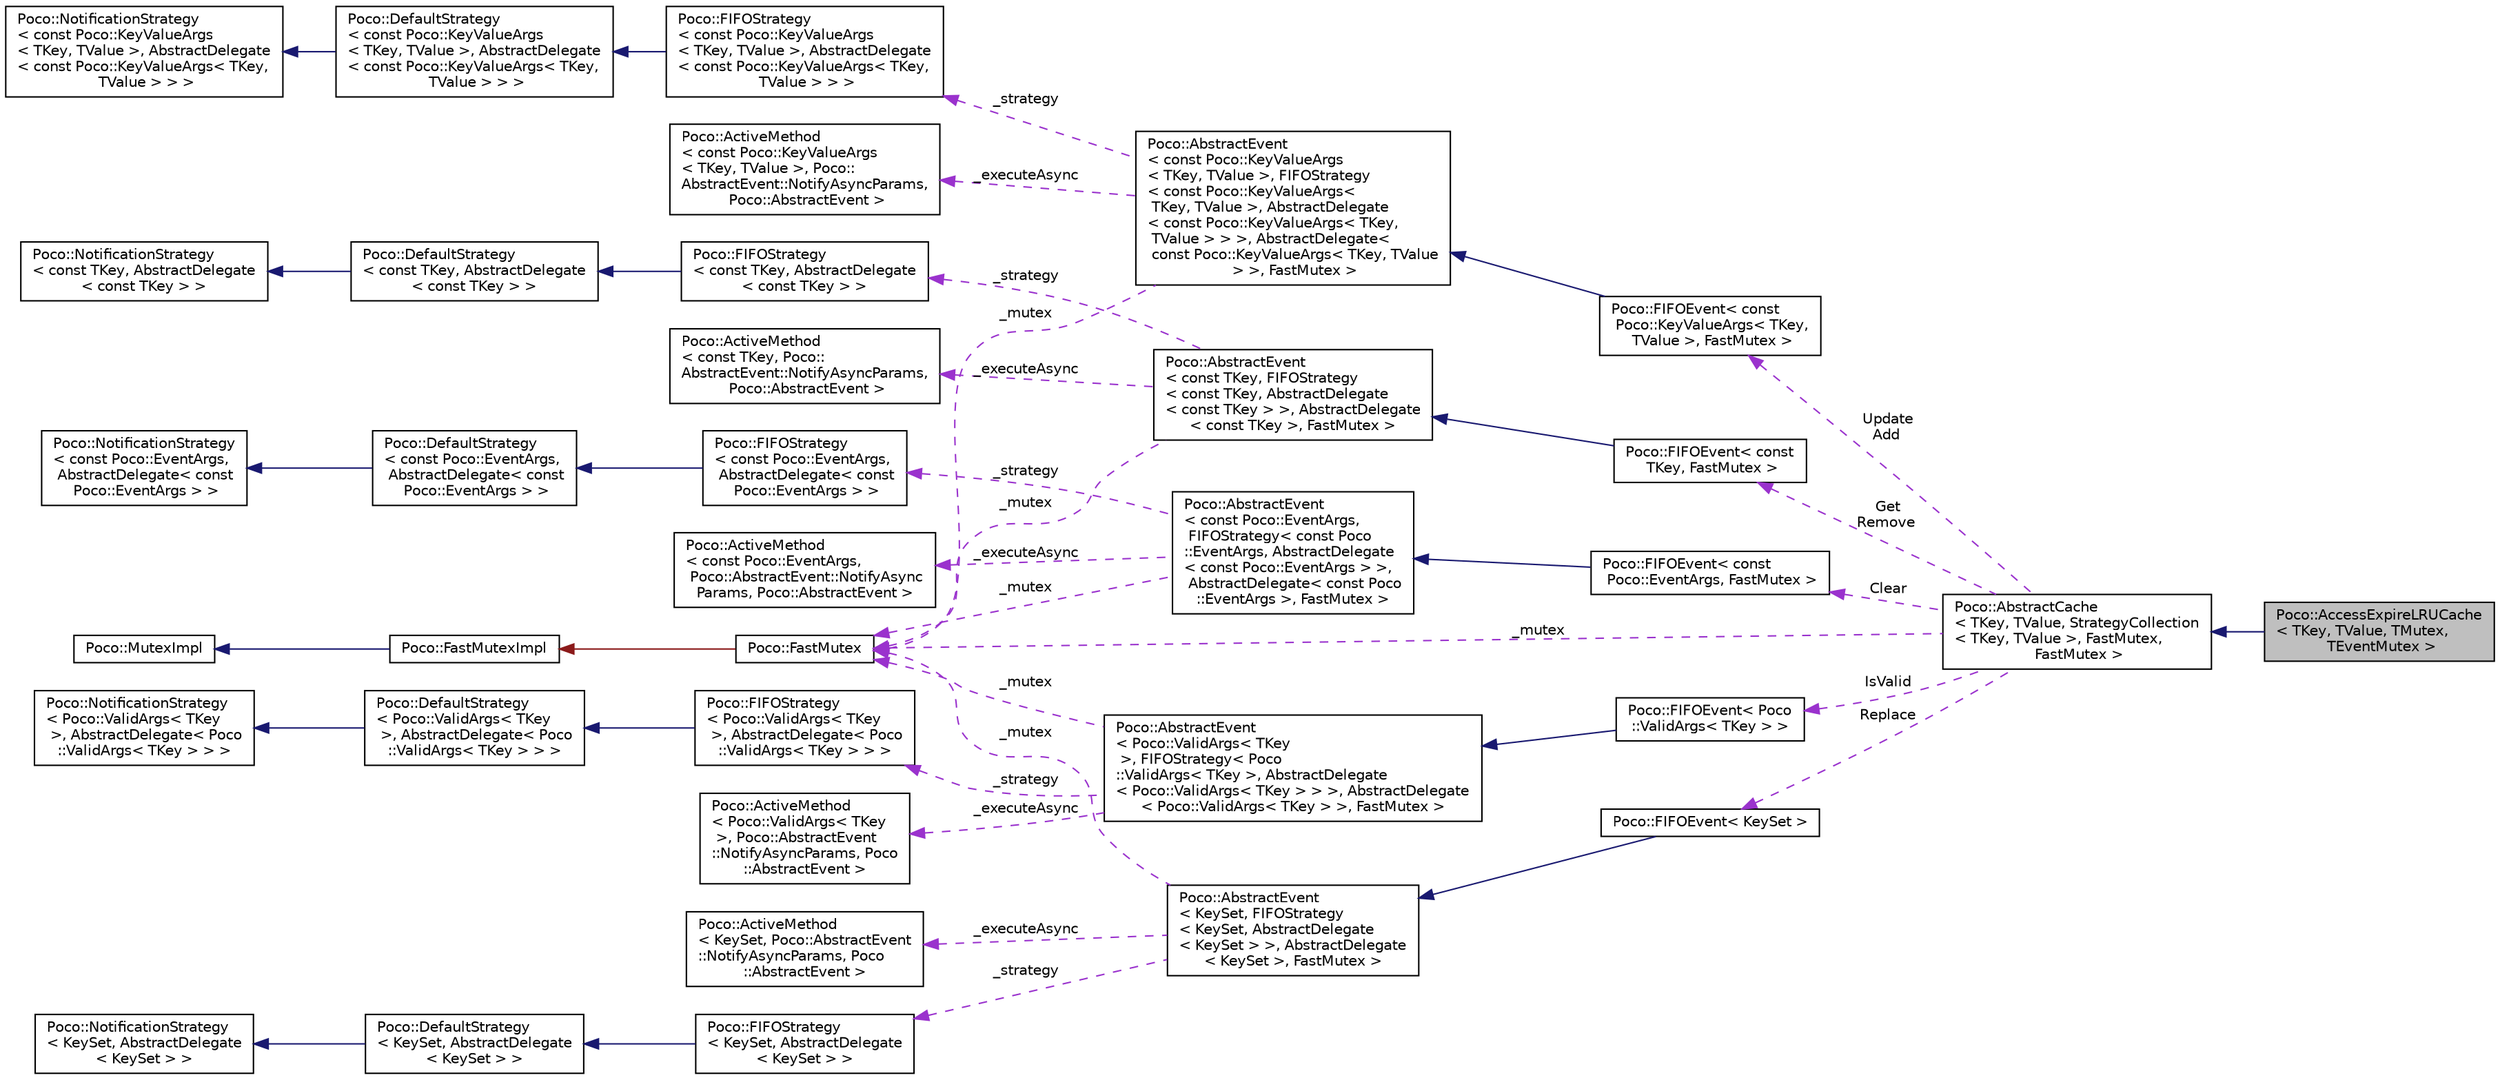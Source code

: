 digraph "Poco::AccessExpireLRUCache&lt; TKey, TValue, TMutex, TEventMutex &gt;"
{
 // LATEX_PDF_SIZE
  edge [fontname="Helvetica",fontsize="10",labelfontname="Helvetica",labelfontsize="10"];
  node [fontname="Helvetica",fontsize="10",shape=record];
  rankdir="LR";
  Node1 [label="Poco::AccessExpireLRUCache\l\< TKey, TValue, TMutex,\l TEventMutex \>",height=0.2,width=0.4,color="black", fillcolor="grey75", style="filled", fontcolor="black",tooltip=" "];
  Node2 -> Node1 [dir="back",color="midnightblue",fontsize="10",style="solid",fontname="Helvetica"];
  Node2 [label="Poco::AbstractCache\l\< TKey, TValue, StrategyCollection\l\< TKey, TValue \>, FastMutex,\l FastMutex \>",height=0.2,width=0.4,color="black", fillcolor="white", style="filled",URL="$classPoco_1_1AbstractCache.html",tooltip=" "];
  Node3 -> Node2 [dir="back",color="darkorchid3",fontsize="10",style="dashed",label=" Update\nAdd" ,fontname="Helvetica"];
  Node3 [label="Poco::FIFOEvent\< const\l Poco::KeyValueArgs\< TKey,\l TValue \>, FastMutex \>",height=0.2,width=0.4,color="black", fillcolor="white", style="filled",URL="$classPoco_1_1FIFOEvent.html",tooltip=" "];
  Node4 -> Node3 [dir="back",color="midnightblue",fontsize="10",style="solid",fontname="Helvetica"];
  Node4 [label="Poco::AbstractEvent\l\< const Poco::KeyValueArgs\l\< TKey, TValue \>, FIFOStrategy\l\< const Poco::KeyValueArgs\<\l TKey, TValue \>, AbstractDelegate\l\< const Poco::KeyValueArgs\< TKey,\l TValue \> \> \>, AbstractDelegate\<\l const Poco::KeyValueArgs\< TKey, TValue\l \> \>, FastMutex \>",height=0.2,width=0.4,color="black", fillcolor="white", style="filled",URL="$classPoco_1_1AbstractEvent.html",tooltip=" "];
  Node5 -> Node4 [dir="back",color="darkorchid3",fontsize="10",style="dashed",label=" _strategy" ,fontname="Helvetica"];
  Node5 [label="Poco::FIFOStrategy\l\< const Poco::KeyValueArgs\l\< TKey, TValue \>, AbstractDelegate\l\< const Poco::KeyValueArgs\< TKey,\l TValue \> \> \>",height=0.2,width=0.4,color="black", fillcolor="white", style="filled",URL="$classPoco_1_1FIFOStrategy.html",tooltip=" "];
  Node6 -> Node5 [dir="back",color="midnightblue",fontsize="10",style="solid",fontname="Helvetica"];
  Node6 [label="Poco::DefaultStrategy\l\< const Poco::KeyValueArgs\l\< TKey, TValue \>, AbstractDelegate\l\< const Poco::KeyValueArgs\< TKey,\l TValue \> \> \>",height=0.2,width=0.4,color="black", fillcolor="white", style="filled",URL="$classPoco_1_1DefaultStrategy.html",tooltip=" "];
  Node7 -> Node6 [dir="back",color="midnightblue",fontsize="10",style="solid",fontname="Helvetica"];
  Node7 [label="Poco::NotificationStrategy\l\< const Poco::KeyValueArgs\l\< TKey, TValue \>, AbstractDelegate\l\< const Poco::KeyValueArgs\< TKey,\l TValue \> \> \>",height=0.2,width=0.4,color="black", fillcolor="white", style="filled",URL="$classPoco_1_1NotificationStrategy.html",tooltip=" "];
  Node8 -> Node4 [dir="back",color="darkorchid3",fontsize="10",style="dashed",label=" _executeAsync" ,fontname="Helvetica"];
  Node8 [label="Poco::ActiveMethod\l\< const Poco::KeyValueArgs\l\< TKey, TValue \>, Poco::\lAbstractEvent::NotifyAsyncParams,\l Poco::AbstractEvent \>",height=0.2,width=0.4,color="black", fillcolor="white", style="filled",URL="$classPoco_1_1ActiveMethod.html",tooltip=" "];
  Node9 -> Node4 [dir="back",color="darkorchid3",fontsize="10",style="dashed",label=" _mutex" ,fontname="Helvetica"];
  Node9 [label="Poco::FastMutex",height=0.2,width=0.4,color="black", fillcolor="white", style="filled",URL="$classPoco_1_1FastMutex.html",tooltip=" "];
  Node10 -> Node9 [dir="back",color="firebrick4",fontsize="10",style="solid",fontname="Helvetica"];
  Node10 [label="Poco::FastMutexImpl",height=0.2,width=0.4,color="black", fillcolor="white", style="filled",URL="$classPoco_1_1FastMutexImpl.html",tooltip=" "];
  Node11 -> Node10 [dir="back",color="midnightblue",fontsize="10",style="solid",fontname="Helvetica"];
  Node11 [label="Poco::MutexImpl",height=0.2,width=0.4,color="black", fillcolor="white", style="filled",URL="$classPoco_1_1MutexImpl.html",tooltip=" "];
  Node12 -> Node2 [dir="back",color="darkorchid3",fontsize="10",style="dashed",label=" Get\nRemove" ,fontname="Helvetica"];
  Node12 [label="Poco::FIFOEvent\< const\l TKey, FastMutex \>",height=0.2,width=0.4,color="black", fillcolor="white", style="filled",URL="$classPoco_1_1FIFOEvent.html",tooltip=" "];
  Node13 -> Node12 [dir="back",color="midnightblue",fontsize="10",style="solid",fontname="Helvetica"];
  Node13 [label="Poco::AbstractEvent\l\< const TKey, FIFOStrategy\l\< const TKey, AbstractDelegate\l\< const TKey \> \>, AbstractDelegate\l\< const TKey \>, FastMutex \>",height=0.2,width=0.4,color="black", fillcolor="white", style="filled",URL="$classPoco_1_1AbstractEvent.html",tooltip=" "];
  Node14 -> Node13 [dir="back",color="darkorchid3",fontsize="10",style="dashed",label=" _strategy" ,fontname="Helvetica"];
  Node14 [label="Poco::FIFOStrategy\l\< const TKey, AbstractDelegate\l\< const TKey \> \>",height=0.2,width=0.4,color="black", fillcolor="white", style="filled",URL="$classPoco_1_1FIFOStrategy.html",tooltip=" "];
  Node15 -> Node14 [dir="back",color="midnightblue",fontsize="10",style="solid",fontname="Helvetica"];
  Node15 [label="Poco::DefaultStrategy\l\< const TKey, AbstractDelegate\l\< const TKey \> \>",height=0.2,width=0.4,color="black", fillcolor="white", style="filled",URL="$classPoco_1_1DefaultStrategy.html",tooltip=" "];
  Node16 -> Node15 [dir="back",color="midnightblue",fontsize="10",style="solid",fontname="Helvetica"];
  Node16 [label="Poco::NotificationStrategy\l\< const TKey, AbstractDelegate\l\< const TKey \> \>",height=0.2,width=0.4,color="black", fillcolor="white", style="filled",URL="$classPoco_1_1NotificationStrategy.html",tooltip=" "];
  Node17 -> Node13 [dir="back",color="darkorchid3",fontsize="10",style="dashed",label=" _executeAsync" ,fontname="Helvetica"];
  Node17 [label="Poco::ActiveMethod\l\< const TKey, Poco::\lAbstractEvent::NotifyAsyncParams,\l Poco::AbstractEvent \>",height=0.2,width=0.4,color="black", fillcolor="white", style="filled",URL="$classPoco_1_1ActiveMethod.html",tooltip=" "];
  Node9 -> Node13 [dir="back",color="darkorchid3",fontsize="10",style="dashed",label=" _mutex" ,fontname="Helvetica"];
  Node18 -> Node2 [dir="back",color="darkorchid3",fontsize="10",style="dashed",label=" Clear" ,fontname="Helvetica"];
  Node18 [label="Poco::FIFOEvent\< const\l Poco::EventArgs, FastMutex \>",height=0.2,width=0.4,color="black", fillcolor="white", style="filled",URL="$classPoco_1_1FIFOEvent.html",tooltip=" "];
  Node19 -> Node18 [dir="back",color="midnightblue",fontsize="10",style="solid",fontname="Helvetica"];
  Node19 [label="Poco::AbstractEvent\l\< const Poco::EventArgs,\l FIFOStrategy\< const Poco\l::EventArgs, AbstractDelegate\l\< const Poco::EventArgs \> \>,\l AbstractDelegate\< const Poco\l::EventArgs \>, FastMutex \>",height=0.2,width=0.4,color="black", fillcolor="white", style="filled",URL="$classPoco_1_1AbstractEvent.html",tooltip=" "];
  Node20 -> Node19 [dir="back",color="darkorchid3",fontsize="10",style="dashed",label=" _executeAsync" ,fontname="Helvetica"];
  Node20 [label="Poco::ActiveMethod\l\< const Poco::EventArgs,\l Poco::AbstractEvent::NotifyAsync\lParams, Poco::AbstractEvent \>",height=0.2,width=0.4,color="black", fillcolor="white", style="filled",URL="$classPoco_1_1ActiveMethod.html",tooltip=" "];
  Node21 -> Node19 [dir="back",color="darkorchid3",fontsize="10",style="dashed",label=" _strategy" ,fontname="Helvetica"];
  Node21 [label="Poco::FIFOStrategy\l\< const Poco::EventArgs,\l AbstractDelegate\< const\l Poco::EventArgs \> \>",height=0.2,width=0.4,color="black", fillcolor="white", style="filled",URL="$classPoco_1_1FIFOStrategy.html",tooltip=" "];
  Node22 -> Node21 [dir="back",color="midnightblue",fontsize="10",style="solid",fontname="Helvetica"];
  Node22 [label="Poco::DefaultStrategy\l\< const Poco::EventArgs,\l AbstractDelegate\< const\l Poco::EventArgs \> \>",height=0.2,width=0.4,color="black", fillcolor="white", style="filled",URL="$classPoco_1_1DefaultStrategy.html",tooltip=" "];
  Node23 -> Node22 [dir="back",color="midnightblue",fontsize="10",style="solid",fontname="Helvetica"];
  Node23 [label="Poco::NotificationStrategy\l\< const Poco::EventArgs,\l AbstractDelegate\< const\l Poco::EventArgs \> \>",height=0.2,width=0.4,color="black", fillcolor="white", style="filled",URL="$classPoco_1_1NotificationStrategy.html",tooltip=" "];
  Node9 -> Node19 [dir="back",color="darkorchid3",fontsize="10",style="dashed",label=" _mutex" ,fontname="Helvetica"];
  Node24 -> Node2 [dir="back",color="darkorchid3",fontsize="10",style="dashed",label=" IsValid" ,fontname="Helvetica"];
  Node24 [label="Poco::FIFOEvent\< Poco\l::ValidArgs\< TKey \> \>",height=0.2,width=0.4,color="black", fillcolor="white", style="filled",URL="$classPoco_1_1FIFOEvent.html",tooltip=" "];
  Node25 -> Node24 [dir="back",color="midnightblue",fontsize="10",style="solid",fontname="Helvetica"];
  Node25 [label="Poco::AbstractEvent\l\< Poco::ValidArgs\< TKey\l \>, FIFOStrategy\< Poco\l::ValidArgs\< TKey \>, AbstractDelegate\l\< Poco::ValidArgs\< TKey \> \> \>, AbstractDelegate\l\< Poco::ValidArgs\< TKey \> \>, FastMutex \>",height=0.2,width=0.4,color="black", fillcolor="white", style="filled",URL="$classPoco_1_1AbstractEvent.html",tooltip=" "];
  Node26 -> Node25 [dir="back",color="darkorchid3",fontsize="10",style="dashed",label=" _strategy" ,fontname="Helvetica"];
  Node26 [label="Poco::FIFOStrategy\l\< Poco::ValidArgs\< TKey\l \>, AbstractDelegate\< Poco\l::ValidArgs\< TKey \> \> \>",height=0.2,width=0.4,color="black", fillcolor="white", style="filled",URL="$classPoco_1_1FIFOStrategy.html",tooltip=" "];
  Node27 -> Node26 [dir="back",color="midnightblue",fontsize="10",style="solid",fontname="Helvetica"];
  Node27 [label="Poco::DefaultStrategy\l\< Poco::ValidArgs\< TKey\l \>, AbstractDelegate\< Poco\l::ValidArgs\< TKey \> \> \>",height=0.2,width=0.4,color="black", fillcolor="white", style="filled",URL="$classPoco_1_1DefaultStrategy.html",tooltip=" "];
  Node28 -> Node27 [dir="back",color="midnightblue",fontsize="10",style="solid",fontname="Helvetica"];
  Node28 [label="Poco::NotificationStrategy\l\< Poco::ValidArgs\< TKey\l \>, AbstractDelegate\< Poco\l::ValidArgs\< TKey \> \> \>",height=0.2,width=0.4,color="black", fillcolor="white", style="filled",URL="$classPoco_1_1NotificationStrategy.html",tooltip=" "];
  Node9 -> Node25 [dir="back",color="darkorchid3",fontsize="10",style="dashed",label=" _mutex" ,fontname="Helvetica"];
  Node29 -> Node25 [dir="back",color="darkorchid3",fontsize="10",style="dashed",label=" _executeAsync" ,fontname="Helvetica"];
  Node29 [label="Poco::ActiveMethod\l\< Poco::ValidArgs\< TKey\l \>, Poco::AbstractEvent\l::NotifyAsyncParams, Poco\l::AbstractEvent \>",height=0.2,width=0.4,color="black", fillcolor="white", style="filled",URL="$classPoco_1_1ActiveMethod.html",tooltip=" "];
  Node30 -> Node2 [dir="back",color="darkorchid3",fontsize="10",style="dashed",label=" Replace" ,fontname="Helvetica"];
  Node30 [label="Poco::FIFOEvent\< KeySet \>",height=0.2,width=0.4,color="black", fillcolor="white", style="filled",URL="$classPoco_1_1FIFOEvent.html",tooltip=" "];
  Node31 -> Node30 [dir="back",color="midnightblue",fontsize="10",style="solid",fontname="Helvetica"];
  Node31 [label="Poco::AbstractEvent\l\< KeySet, FIFOStrategy\l\< KeySet, AbstractDelegate\l\< KeySet \> \>, AbstractDelegate\l\< KeySet \>, FastMutex \>",height=0.2,width=0.4,color="black", fillcolor="white", style="filled",URL="$classPoco_1_1AbstractEvent.html",tooltip=" "];
  Node32 -> Node31 [dir="back",color="darkorchid3",fontsize="10",style="dashed",label=" _executeAsync" ,fontname="Helvetica"];
  Node32 [label="Poco::ActiveMethod\l\< KeySet, Poco::AbstractEvent\l::NotifyAsyncParams, Poco\l::AbstractEvent \>",height=0.2,width=0.4,color="black", fillcolor="white", style="filled",URL="$classPoco_1_1ActiveMethod.html",tooltip=" "];
  Node9 -> Node31 [dir="back",color="darkorchid3",fontsize="10",style="dashed",label=" _mutex" ,fontname="Helvetica"];
  Node33 -> Node31 [dir="back",color="darkorchid3",fontsize="10",style="dashed",label=" _strategy" ,fontname="Helvetica"];
  Node33 [label="Poco::FIFOStrategy\l\< KeySet, AbstractDelegate\l\< KeySet \> \>",height=0.2,width=0.4,color="black", fillcolor="white", style="filled",URL="$classPoco_1_1FIFOStrategy.html",tooltip=" "];
  Node34 -> Node33 [dir="back",color="midnightblue",fontsize="10",style="solid",fontname="Helvetica"];
  Node34 [label="Poco::DefaultStrategy\l\< KeySet, AbstractDelegate\l\< KeySet \> \>",height=0.2,width=0.4,color="black", fillcolor="white", style="filled",URL="$classPoco_1_1DefaultStrategy.html",tooltip=" "];
  Node35 -> Node34 [dir="back",color="midnightblue",fontsize="10",style="solid",fontname="Helvetica"];
  Node35 [label="Poco::NotificationStrategy\l\< KeySet, AbstractDelegate\l\< KeySet \> \>",height=0.2,width=0.4,color="black", fillcolor="white", style="filled",URL="$classPoco_1_1NotificationStrategy.html",tooltip=" "];
  Node9 -> Node2 [dir="back",color="darkorchid3",fontsize="10",style="dashed",label=" _mutex" ,fontname="Helvetica"];
}
